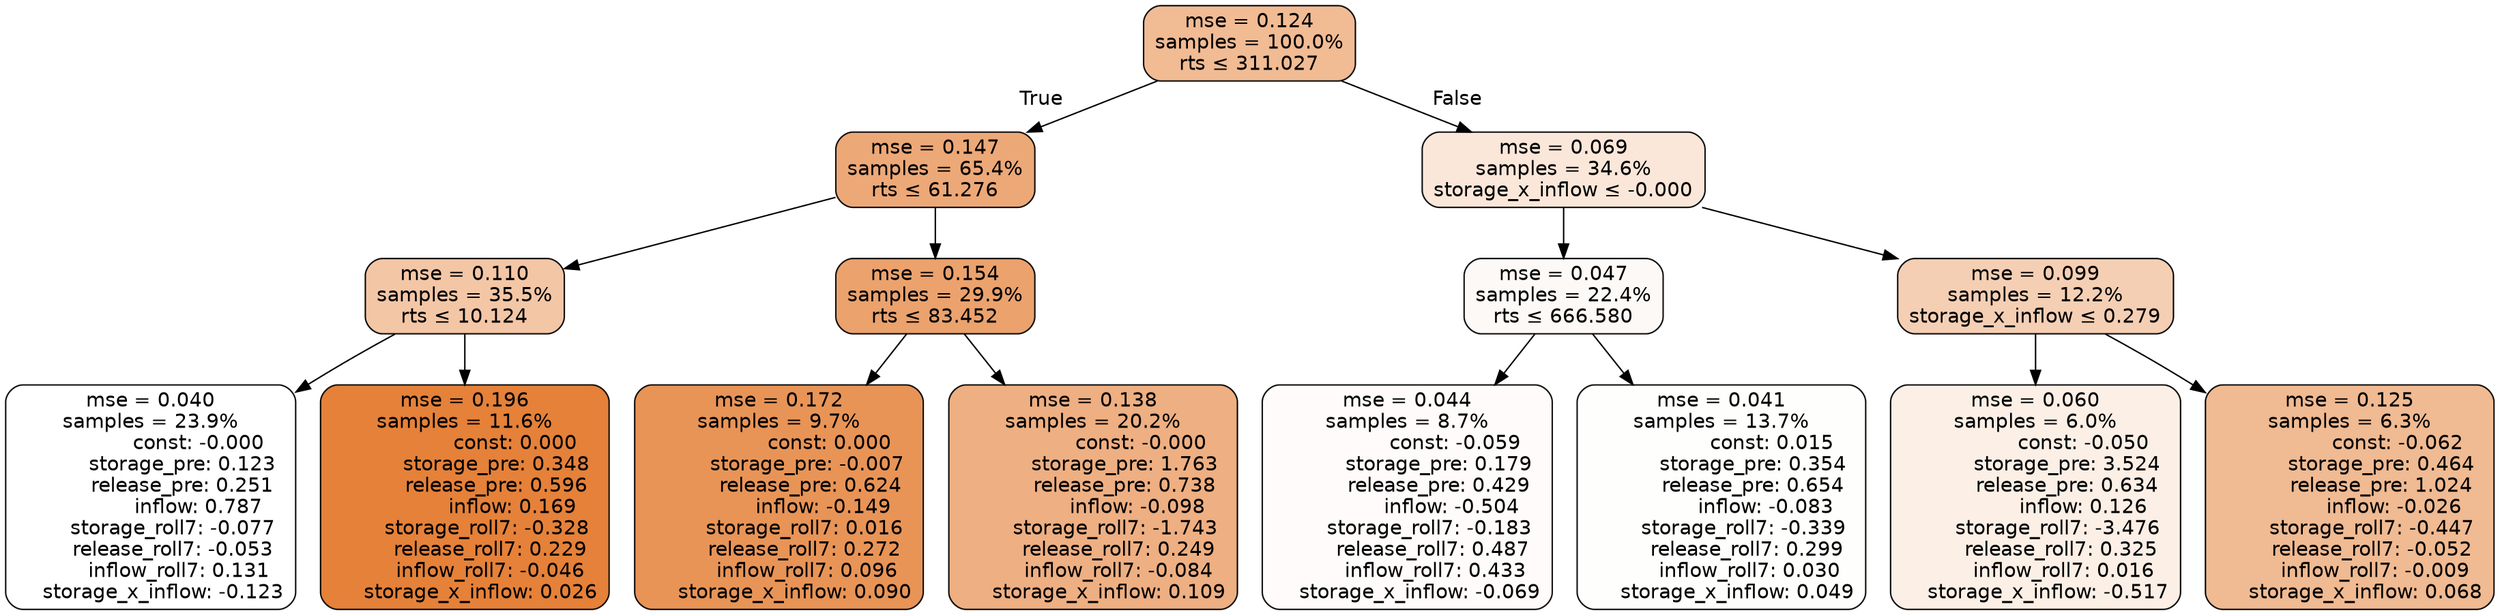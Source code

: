 digraph tree {
bgcolor="transparent"
node [shape=rectangle, style="filled, rounded", color="black", fontname=helvetica] ;
edge [fontname=helvetica] ;
	"0" [label="mse = 0.124
samples = 100.0%
rts &le; 311.027", fillcolor="#f1bb94"]
	"1" [label="mse = 0.147
samples = 65.4%
rts &le; 61.276", fillcolor="#eda877"]
	"2" [label="mse = 0.110
samples = 35.5%
rts &le; 10.124", fillcolor="#f3c6a6"]
	"3" [label="mse = 0.040
samples = 23.9%
               const: -0.000
          storage_pre: 0.123
          release_pre: 0.251
               inflow: 0.787
       storage_roll7: -0.077
       release_roll7: -0.053
         inflow_roll7: 0.131
    storage_x_inflow: -0.123", fillcolor="#ffffff"]
	"4" [label="mse = 0.196
samples = 11.6%
                const: 0.000
          storage_pre: 0.348
          release_pre: 0.596
               inflow: 0.169
       storage_roll7: -0.328
        release_roll7: 0.229
        inflow_roll7: -0.046
     storage_x_inflow: 0.026", fillcolor="#e58139"]
	"5" [label="mse = 0.154
samples = 29.9%
rts &le; 83.452", fillcolor="#eba26d"]
	"6" [label="mse = 0.172
samples = 9.7%
                const: 0.000
         storage_pre: -0.007
          release_pre: 0.624
              inflow: -0.149
        storage_roll7: 0.016
        release_roll7: 0.272
         inflow_roll7: 0.096
     storage_x_inflow: 0.090", fillcolor="#e89457"]
	"7" [label="mse = 0.138
samples = 20.2%
               const: -0.000
          storage_pre: 1.763
          release_pre: 0.738
              inflow: -0.098
       storage_roll7: -1.743
        release_roll7: 0.249
        inflow_roll7: -0.084
     storage_x_inflow: 0.109", fillcolor="#eeaf82"]
	"8" [label="mse = 0.069
samples = 34.6%
storage_x_inflow &le; -0.000", fillcolor="#fae7d9"]
	"9" [label="mse = 0.047
samples = 22.4%
rts &le; 666.580", fillcolor="#fdf9f6"]
	"10" [label="mse = 0.044
samples = 8.7%
               const: -0.059
          storage_pre: 0.179
          release_pre: 0.429
              inflow: -0.504
       storage_roll7: -0.183
        release_roll7: 0.487
         inflow_roll7: 0.433
    storage_x_inflow: -0.069", fillcolor="#fefbfa"]
	"11" [label="mse = 0.041
samples = 13.7%
                const: 0.015
          storage_pre: 0.354
          release_pre: 0.654
              inflow: -0.083
       storage_roll7: -0.339
        release_roll7: 0.299
         inflow_roll7: 0.030
     storage_x_inflow: 0.049", fillcolor="#fefefd"]
	"12" [label="mse = 0.099
samples = 12.2%
storage_x_inflow &le; 0.279", fillcolor="#f5cfb4"]
	"13" [label="mse = 0.060
samples = 6.0%
               const: -0.050
          storage_pre: 3.524
          release_pre: 0.634
               inflow: 0.126
       storage_roll7: -3.476
        release_roll7: 0.325
         inflow_roll7: 0.016
    storage_x_inflow: -0.517", fillcolor="#fbefe6"]
	"14" [label="mse = 0.125
samples = 6.3%
               const: -0.062
          storage_pre: 0.464
          release_pre: 1.024
              inflow: -0.026
       storage_roll7: -0.447
       release_roll7: -0.052
        inflow_roll7: -0.009
     storage_x_inflow: 0.068", fillcolor="#f0ba92"]

	"0" -> "1" [labeldistance=2.5, labelangle=45, headlabel="True"]
	"1" -> "2"
	"2" -> "3"
	"2" -> "4"
	"1" -> "5"
	"5" -> "6"
	"5" -> "7"
	"0" -> "8" [labeldistance=2.5, labelangle=-45, headlabel="False"]
	"8" -> "9"
	"9" -> "10"
	"9" -> "11"
	"8" -> "12"
	"12" -> "13"
	"12" -> "14"
}